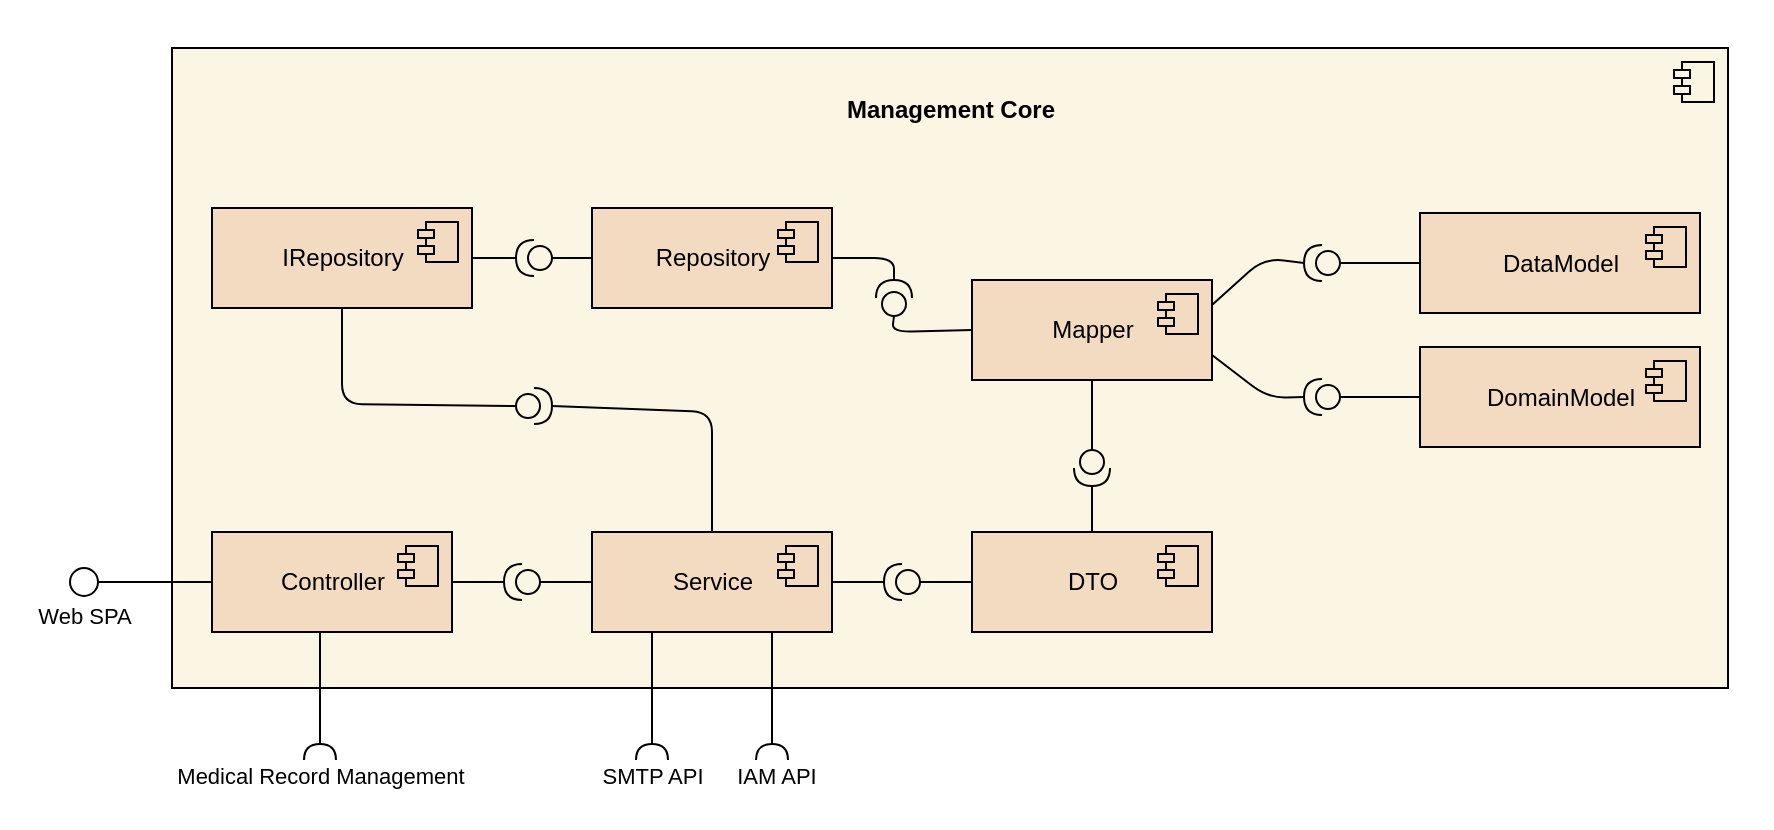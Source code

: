 <mxfile>
    <diagram id="2KhIsbDiPvBkP_OM17Oy" name="Page-1">
        <mxGraphModel dx="753" dy="279" grid="1" gridSize="2" guides="1" tooltips="1" connect="1" arrows="1" fold="1" page="1" pageScale="1" pageWidth="850" pageHeight="1100" background="#FFFFFF" math="0" shadow="0">
            <root>
                <mxCell id="0"/>
                <mxCell id="1" parent="0"/>
                <mxCell id="106" value="" style="whiteSpace=wrap;html=1;strokeColor=none;fontColor=#000000;fillColor=none;" parent="1" vertex="1">
                    <mxGeometry x="84" y="16" width="886" height="414" as="geometry"/>
                </mxCell>
                <mxCell id="2" value="&lt;b&gt;Management Core&lt;br&gt;&lt;br&gt;&lt;br&gt;&lt;br&gt;&lt;br&gt;&lt;br&gt;&lt;br&gt;&lt;br&gt;&lt;br&gt;&lt;br&gt;&lt;br&gt;&lt;br&gt;&lt;br&gt;&lt;br&gt;&lt;br&gt;&lt;br&gt;&lt;br&gt;&lt;br&gt;&lt;br&gt;&lt;/b&gt;" style="html=1;dropTarget=0;fillColor=#FBF6E4;strokeColor=#000000;fontColor=#000000;" parent="1" vertex="1">
                    <mxGeometry x="170" y="40" width="778" height="320" as="geometry"/>
                </mxCell>
                <mxCell id="3" value="" style="shape=module;jettyWidth=8;jettyHeight=4;fillColor=#FBF6E4;strokeColor=#000000;" parent="2" vertex="1">
                    <mxGeometry x="1" width="20" height="20" relative="1" as="geometry">
                        <mxPoint x="-27" y="7" as="offset"/>
                    </mxGeometry>
                </mxCell>
                <mxCell id="75" style="edgeStyle=none;html=1;exitX=1;exitY=0.5;exitDx=0;exitDy=0;entryX=1;entryY=0.5;entryDx=0;entryDy=0;entryPerimeter=0;labelBackgroundColor=default;strokeColor=#000000;fontColor=#000000;endArrow=none;endFill=0;" parent="1" source="20" target="74" edge="1">
                    <mxGeometry relative="1" as="geometry"/>
                </mxCell>
                <mxCell id="104" style="edgeStyle=none;html=1;exitX=0.5;exitY=1;exitDx=0;exitDy=0;entryX=0;entryY=0.5;entryDx=0;entryDy=0;entryPerimeter=0;labelBackgroundColor=default;strokeColor=#000000;fontColor=#000000;endArrow=none;endFill=0;" parent="1" source="20" target="103" edge="1">
                    <mxGeometry relative="1" as="geometry">
                        <Array as="points">
                            <mxPoint x="255" y="218"/>
                        </Array>
                    </mxGeometry>
                </mxCell>
                <mxCell id="20" value="IRepository" style="html=1;dropTarget=0;fillColor=#f2dbc0;strokeColor=#000000;fontColor=#000000;align=center;" parent="1" vertex="1">
                    <mxGeometry x="190" y="120" width="130" height="50" as="geometry"/>
                </mxCell>
                <mxCell id="21" value="" style="shape=module;jettyWidth=8;jettyHeight=4;fillColor=#f2dbc0;strokeColor=#000000;" parent="20" vertex="1">
                    <mxGeometry x="1" width="20" height="20" relative="1" as="geometry">
                        <mxPoint x="-27" y="7" as="offset"/>
                    </mxGeometry>
                </mxCell>
                <mxCell id="72" style="edgeStyle=none;html=1;entryX=1;entryY=0.5;entryDx=0;entryDy=0;entryPerimeter=0;labelBackgroundColor=default;strokeColor=#000000;fontColor=#000000;endArrow=none;endFill=0;exitX=1;exitY=0.5;exitDx=0;exitDy=0;" parent="1" source="23" target="71" edge="1">
                    <mxGeometry relative="1" as="geometry">
                        <Array as="points">
                            <mxPoint x="531" y="145"/>
                        </Array>
                    </mxGeometry>
                </mxCell>
                <mxCell id="23" value="Repository" style="html=1;dropTarget=0;fillColor=#f2dbc0;strokeColor=#000000;fontColor=#000000;" parent="1" vertex="1">
                    <mxGeometry x="380" y="120" width="120" height="50" as="geometry"/>
                </mxCell>
                <mxCell id="24" value="" style="shape=module;jettyWidth=8;jettyHeight=4;fillColor=#f2dbc0;strokeColor=#000000;" parent="23" vertex="1">
                    <mxGeometry x="1" width="20" height="20" relative="1" as="geometry">
                        <mxPoint x="-27" y="7" as="offset"/>
                    </mxGeometry>
                </mxCell>
                <mxCell id="80" style="edgeStyle=none;html=1;exitX=0.5;exitY=1;exitDx=0;exitDy=0;entryX=0;entryY=0.5;entryDx=0;entryDy=0;entryPerimeter=0;labelBackgroundColor=default;strokeColor=#000000;fontColor=#000000;endArrow=none;endFill=0;" parent="1" source="54" target="79" edge="1">
                    <mxGeometry relative="1" as="geometry"/>
                </mxCell>
                <mxCell id="88" style="edgeStyle=none;html=1;exitX=1;exitY=0.25;exitDx=0;exitDy=0;entryX=1;entryY=0.5;entryDx=0;entryDy=0;entryPerimeter=0;labelBackgroundColor=default;strokeColor=#000000;fontColor=#000000;endArrow=none;endFill=0;" parent="1" source="54" target="82" edge="1">
                    <mxGeometry relative="1" as="geometry">
                        <Array as="points">
                            <mxPoint x="716" y="145"/>
                        </Array>
                    </mxGeometry>
                </mxCell>
                <mxCell id="89" style="edgeStyle=none;html=1;exitX=1;exitY=0.75;exitDx=0;exitDy=0;entryX=1;entryY=0.5;entryDx=0;entryDy=0;entryPerimeter=0;labelBackgroundColor=default;strokeColor=#000000;fontColor=#000000;endArrow=none;endFill=0;" parent="1" source="54" target="87" edge="1">
                    <mxGeometry relative="1" as="geometry">
                        <Array as="points">
                            <mxPoint x="718" y="215"/>
                        </Array>
                    </mxGeometry>
                </mxCell>
                <mxCell id="54" value="Mapper" style="html=1;dropTarget=0;fillColor=#f2dbc0;strokeColor=#000000;fontColor=#000000;" parent="1" vertex="1">
                    <mxGeometry x="570" y="156" width="120" height="50" as="geometry"/>
                </mxCell>
                <mxCell id="55" value="" style="shape=module;jettyWidth=8;jettyHeight=4;fillColor=#f2dbc0;strokeColor=#000000;" parent="54" vertex="1">
                    <mxGeometry x="1" width="20" height="20" relative="1" as="geometry">
                        <mxPoint x="-27" y="7" as="offset"/>
                    </mxGeometry>
                </mxCell>
                <mxCell id="73" style="edgeStyle=none;html=1;exitX=0;exitY=0.5;exitDx=0;exitDy=0;exitPerimeter=0;entryX=0;entryY=0.5;entryDx=0;entryDy=0;labelBackgroundColor=default;strokeColor=#000000;fontColor=#000000;endArrow=none;endFill=0;" parent="1" source="71" target="54" edge="1">
                    <mxGeometry relative="1" as="geometry">
                        <Array as="points">
                            <mxPoint x="530" y="182"/>
                        </Array>
                    </mxGeometry>
                </mxCell>
                <mxCell id="71" value="" style="shape=providedRequiredInterface;html=1;verticalLabelPosition=bottom;sketch=0;fontColor=#000000;fillColor=none;direction=north;strokeColor=#000000;" parent="1" vertex="1">
                    <mxGeometry x="522" y="156" width="18" height="18" as="geometry"/>
                </mxCell>
                <mxCell id="76" style="edgeStyle=none;html=1;exitX=0;exitY=0.5;exitDx=0;exitDy=0;exitPerimeter=0;entryX=0;entryY=0.5;entryDx=0;entryDy=0;labelBackgroundColor=default;strokeColor=#000000;fontColor=#000000;endArrow=none;endFill=0;" parent="1" source="74" target="23" edge="1">
                    <mxGeometry relative="1" as="geometry"/>
                </mxCell>
                <mxCell id="74" value="" style="shape=providedRequiredInterface;html=1;verticalLabelPosition=bottom;sketch=0;fontColor=#000000;fillColor=none;direction=west;strokeColor=#000000;" parent="1" vertex="1">
                    <mxGeometry x="342" y="136" width="18" height="18" as="geometry"/>
                </mxCell>
                <mxCell id="77" value="DTO" style="html=1;dropTarget=0;fillColor=#f2dbc0;strokeColor=#000000;fontColor=#000000;" parent="1" vertex="1">
                    <mxGeometry x="570" y="282" width="120" height="50" as="geometry"/>
                </mxCell>
                <mxCell id="78" value="" style="shape=module;jettyWidth=8;jettyHeight=4;fillColor=#f2dbc0;strokeColor=#000000;" parent="77" vertex="1">
                    <mxGeometry x="1" width="20" height="20" relative="1" as="geometry">
                        <mxPoint x="-27" y="7" as="offset"/>
                    </mxGeometry>
                </mxCell>
                <mxCell id="81" style="edgeStyle=none;html=1;exitX=1;exitY=0.5;exitDx=0;exitDy=0;exitPerimeter=0;entryX=0.5;entryY=0;entryDx=0;entryDy=0;labelBackgroundColor=default;strokeColor=#000000;fontColor=#000000;endArrow=none;endFill=0;" parent="1" source="79" target="77" edge="1">
                    <mxGeometry relative="1" as="geometry"/>
                </mxCell>
                <mxCell id="79" value="" style="shape=providedRequiredInterface;html=1;verticalLabelPosition=bottom;sketch=0;fontColor=#000000;fillColor=none;direction=south;strokeColor=#000000;" parent="1" vertex="1">
                    <mxGeometry x="621" y="241" width="18" height="18" as="geometry"/>
                </mxCell>
                <mxCell id="90" style="edgeStyle=none;html=1;exitX=0;exitY=0.5;exitDx=0;exitDy=0;exitPerimeter=0;entryX=0;entryY=0.5;entryDx=0;entryDy=0;labelBackgroundColor=default;strokeColor=#000000;fontColor=#000000;endArrow=none;endFill=0;" parent="1" source="82" target="83" edge="1">
                    <mxGeometry relative="1" as="geometry"/>
                </mxCell>
                <mxCell id="82" value="" style="shape=providedRequiredInterface;html=1;verticalLabelPosition=bottom;sketch=0;fontColor=#000000;fillColor=none;direction=west;strokeColor=#000000;" parent="1" vertex="1">
                    <mxGeometry x="736" y="138.5" width="18" height="18" as="geometry"/>
                </mxCell>
                <mxCell id="83" value="DataModel" style="html=1;dropTarget=0;fillColor=#f2dbc0;strokeColor=#000000;fontColor=#000000;" parent="1" vertex="1">
                    <mxGeometry x="794" y="122.5" width="140" height="50" as="geometry"/>
                </mxCell>
                <mxCell id="84" value="" style="shape=module;jettyWidth=8;jettyHeight=4;fillColor=#f2dbc0;strokeColor=#000000;" parent="83" vertex="1">
                    <mxGeometry x="1" width="20" height="20" relative="1" as="geometry">
                        <mxPoint x="-27" y="7" as="offset"/>
                    </mxGeometry>
                </mxCell>
                <mxCell id="85" value="DomainModel" style="html=1;dropTarget=0;fillColor=#f2dbc0;strokeColor=#000000;fontColor=#000000;" parent="1" vertex="1">
                    <mxGeometry x="794" y="189.5" width="140" height="50" as="geometry"/>
                </mxCell>
                <mxCell id="86" value="" style="shape=module;jettyWidth=8;jettyHeight=4;fillColor=#f2dbc0;strokeColor=#000000;" parent="85" vertex="1">
                    <mxGeometry x="1" width="20" height="20" relative="1" as="geometry">
                        <mxPoint x="-27" y="7" as="offset"/>
                    </mxGeometry>
                </mxCell>
                <mxCell id="91" style="edgeStyle=none;html=1;exitX=0;exitY=0.5;exitDx=0;exitDy=0;exitPerimeter=0;labelBackgroundColor=default;strokeColor=#000000;fontColor=#000000;endArrow=none;endFill=0;" parent="1" source="87" target="85" edge="1">
                    <mxGeometry relative="1" as="geometry"/>
                </mxCell>
                <mxCell id="87" value="" style="shape=providedRequiredInterface;html=1;verticalLabelPosition=bottom;sketch=0;fontColor=#000000;fillColor=none;direction=west;strokeColor=#000000;" parent="1" vertex="1">
                    <mxGeometry x="736" y="205.5" width="18" height="18" as="geometry"/>
                </mxCell>
                <mxCell id="98" style="edgeStyle=none;html=1;exitX=1;exitY=0.5;exitDx=0;exitDy=0;entryX=1;entryY=0.5;entryDx=0;entryDy=0;entryPerimeter=0;labelBackgroundColor=default;strokeColor=#000000;fontColor=#000000;endArrow=none;endFill=0;" parent="1" source="92" target="96" edge="1">
                    <mxGeometry relative="1" as="geometry"/>
                </mxCell>
                <mxCell id="92" value="Service" style="html=1;dropTarget=0;fillColor=#f2dbc0;strokeColor=#000000;fontColor=#000000;" parent="1" vertex="1">
                    <mxGeometry x="380" y="282" width="120" height="50" as="geometry"/>
                </mxCell>
                <mxCell id="93" value="" style="shape=module;jettyWidth=8;jettyHeight=4;fillColor=#f2dbc0;strokeColor=#000000;" parent="92" vertex="1">
                    <mxGeometry x="1" width="20" height="20" relative="1" as="geometry">
                        <mxPoint x="-27" y="7" as="offset"/>
                    </mxGeometry>
                </mxCell>
                <mxCell id="102" style="edgeStyle=none;html=1;exitX=1;exitY=0.5;exitDx=0;exitDy=0;entryX=1;entryY=0.5;entryDx=0;entryDy=0;entryPerimeter=0;labelBackgroundColor=default;strokeColor=#000000;fontColor=#000000;endArrow=none;endFill=0;" parent="1" source="94" target="99" edge="1">
                    <mxGeometry relative="1" as="geometry"/>
                </mxCell>
                <mxCell id="94" value="Controller" style="html=1;dropTarget=0;fillColor=#f2dbc0;strokeColor=#000000;fontColor=#000000;" parent="1" vertex="1">
                    <mxGeometry x="190" y="282" width="120" height="50" as="geometry"/>
                </mxCell>
                <mxCell id="95" value="" style="shape=module;jettyWidth=8;jettyHeight=4;fillColor=#f2dbc0;strokeColor=#000000;" parent="94" vertex="1">
                    <mxGeometry x="1" width="20" height="20" relative="1" as="geometry">
                        <mxPoint x="-27" y="7" as="offset"/>
                    </mxGeometry>
                </mxCell>
                <mxCell id="97" style="edgeStyle=none;html=1;exitX=0;exitY=0.5;exitDx=0;exitDy=0;exitPerimeter=0;entryX=0;entryY=0.5;entryDx=0;entryDy=0;labelBackgroundColor=default;strokeColor=#000000;fontColor=#000000;endArrow=none;endFill=0;" parent="1" source="96" target="77" edge="1">
                    <mxGeometry relative="1" as="geometry"/>
                </mxCell>
                <mxCell id="96" value="" style="shape=providedRequiredInterface;html=1;verticalLabelPosition=bottom;sketch=0;fontColor=#000000;fillColor=none;direction=west;strokeColor=#000000;" parent="1" vertex="1">
                    <mxGeometry x="526" y="298" width="18" height="18" as="geometry"/>
                </mxCell>
                <mxCell id="101" style="edgeStyle=none;html=1;exitX=0;exitY=0.5;exitDx=0;exitDy=0;exitPerimeter=0;entryX=0;entryY=0.5;entryDx=0;entryDy=0;labelBackgroundColor=default;strokeColor=#000000;fontColor=#000000;endArrow=none;endFill=0;" parent="1" source="99" target="92" edge="1">
                    <mxGeometry relative="1" as="geometry"/>
                </mxCell>
                <mxCell id="99" value="" style="shape=providedRequiredInterface;html=1;verticalLabelPosition=bottom;sketch=0;fontColor=#000000;fillColor=none;direction=west;strokeColor=#000000;" parent="1" vertex="1">
                    <mxGeometry x="336" y="298" width="18" height="18" as="geometry"/>
                </mxCell>
                <mxCell id="105" style="edgeStyle=none;html=1;exitX=1;exitY=0.5;exitDx=0;exitDy=0;exitPerimeter=0;entryX=0.5;entryY=0;entryDx=0;entryDy=0;labelBackgroundColor=default;strokeColor=#000000;fontColor=#000000;endArrow=none;endFill=0;" parent="1" source="103" target="92" edge="1">
                    <mxGeometry relative="1" as="geometry">
                        <Array as="points">
                            <mxPoint x="440" y="222"/>
                        </Array>
                    </mxGeometry>
                </mxCell>
                <mxCell id="103" value="" style="shape=providedRequiredInterface;html=1;verticalLabelPosition=bottom;sketch=0;fontColor=#000000;fillColor=none;direction=east;strokeColor=#000000;" parent="1" vertex="1">
                    <mxGeometry x="342" y="210" width="18" height="18" as="geometry"/>
                </mxCell>
                <mxCell id="45" style="edgeStyle=none;html=1;strokeColor=#000000;fontColor=#000000;endArrow=circle;endFill=0;exitX=0;exitY=0.5;exitDx=0;exitDy=0;" parent="1" source="94" edge="1">
                    <mxGeometry relative="1" as="geometry">
                        <mxPoint x="118" y="307" as="targetPoint"/>
                        <mxPoint x="90" y="30" as="sourcePoint"/>
                    </mxGeometry>
                </mxCell>
                <mxCell id="46" value="Web SPA" style="edgeLabel;html=1;align=center;verticalAlign=middle;resizable=0;points=[];fontColor=#000000;labelBackgroundColor=none;" parent="45" vertex="1" connectable="0">
                    <mxGeometry x="0.414" y="-5" relative="1" as="geometry">
                        <mxPoint x="-13" y="22" as="offset"/>
                    </mxGeometry>
                </mxCell>
                <mxCell id="51" style="edgeStyle=none;html=1;strokeColor=#000000;fontColor=#000000;endArrow=halfCircle;endFill=0;exitX=0.25;exitY=1;exitDx=0;exitDy=0;" parent="1" source="92" edge="1">
                    <mxGeometry relative="1" as="geometry">
                        <mxPoint x="410" y="396" as="targetPoint"/>
                        <mxPoint x="70" y="30" as="sourcePoint"/>
                    </mxGeometry>
                </mxCell>
                <mxCell id="52" value="SMTP API" style="edgeLabel;html=1;align=center;verticalAlign=middle;resizable=0;points=[];fontColor=#000000;labelBackgroundColor=none;" parent="51" vertex="1" connectable="0">
                    <mxGeometry x="0.866" y="7" relative="1" as="geometry">
                        <mxPoint x="-7" y="12" as="offset"/>
                    </mxGeometry>
                </mxCell>
                <mxCell id="48" style="edgeStyle=none;html=1;strokeColor=#000000;fontColor=#000000;endArrow=halfCircle;endFill=0;exitX=0.75;exitY=1;exitDx=0;exitDy=0;" parent="1" source="92" edge="1">
                    <mxGeometry relative="1" as="geometry">
                        <mxPoint x="470" y="396" as="targetPoint"/>
                        <mxPoint x="50" y="30" as="sourcePoint"/>
                    </mxGeometry>
                </mxCell>
                <mxCell id="49" value="IAM API" style="edgeLabel;html=1;align=center;verticalAlign=middle;resizable=0;points=[];fontColor=#000000;labelBackgroundColor=none;" parent="48" vertex="1" connectable="0">
                    <mxGeometry x="0.773" y="5" relative="1" as="geometry">
                        <mxPoint x="-3" y="15" as="offset"/>
                    </mxGeometry>
                </mxCell>
                <mxCell id="107" style="edgeStyle=none;html=1;strokeColor=#000000;fontColor=#000000;endArrow=halfCircle;endFill=0;exitX=0.25;exitY=1;exitDx=0;exitDy=0;" edge="1" parent="1">
                    <mxGeometry relative="1" as="geometry">
                        <mxPoint x="244" y="396" as="targetPoint"/>
                        <mxPoint x="244" y="332" as="sourcePoint"/>
                    </mxGeometry>
                </mxCell>
                <mxCell id="108" value="Medical Record Management" style="edgeLabel;html=1;align=center;verticalAlign=middle;resizable=0;points=[];fontColor=#000000;labelBackgroundColor=none;" vertex="1" connectable="0" parent="107">
                    <mxGeometry x="0.866" y="7" relative="1" as="geometry">
                        <mxPoint x="-7" y="12" as="offset"/>
                    </mxGeometry>
                </mxCell>
            </root>
        </mxGraphModel>
    </diagram>
</mxfile>